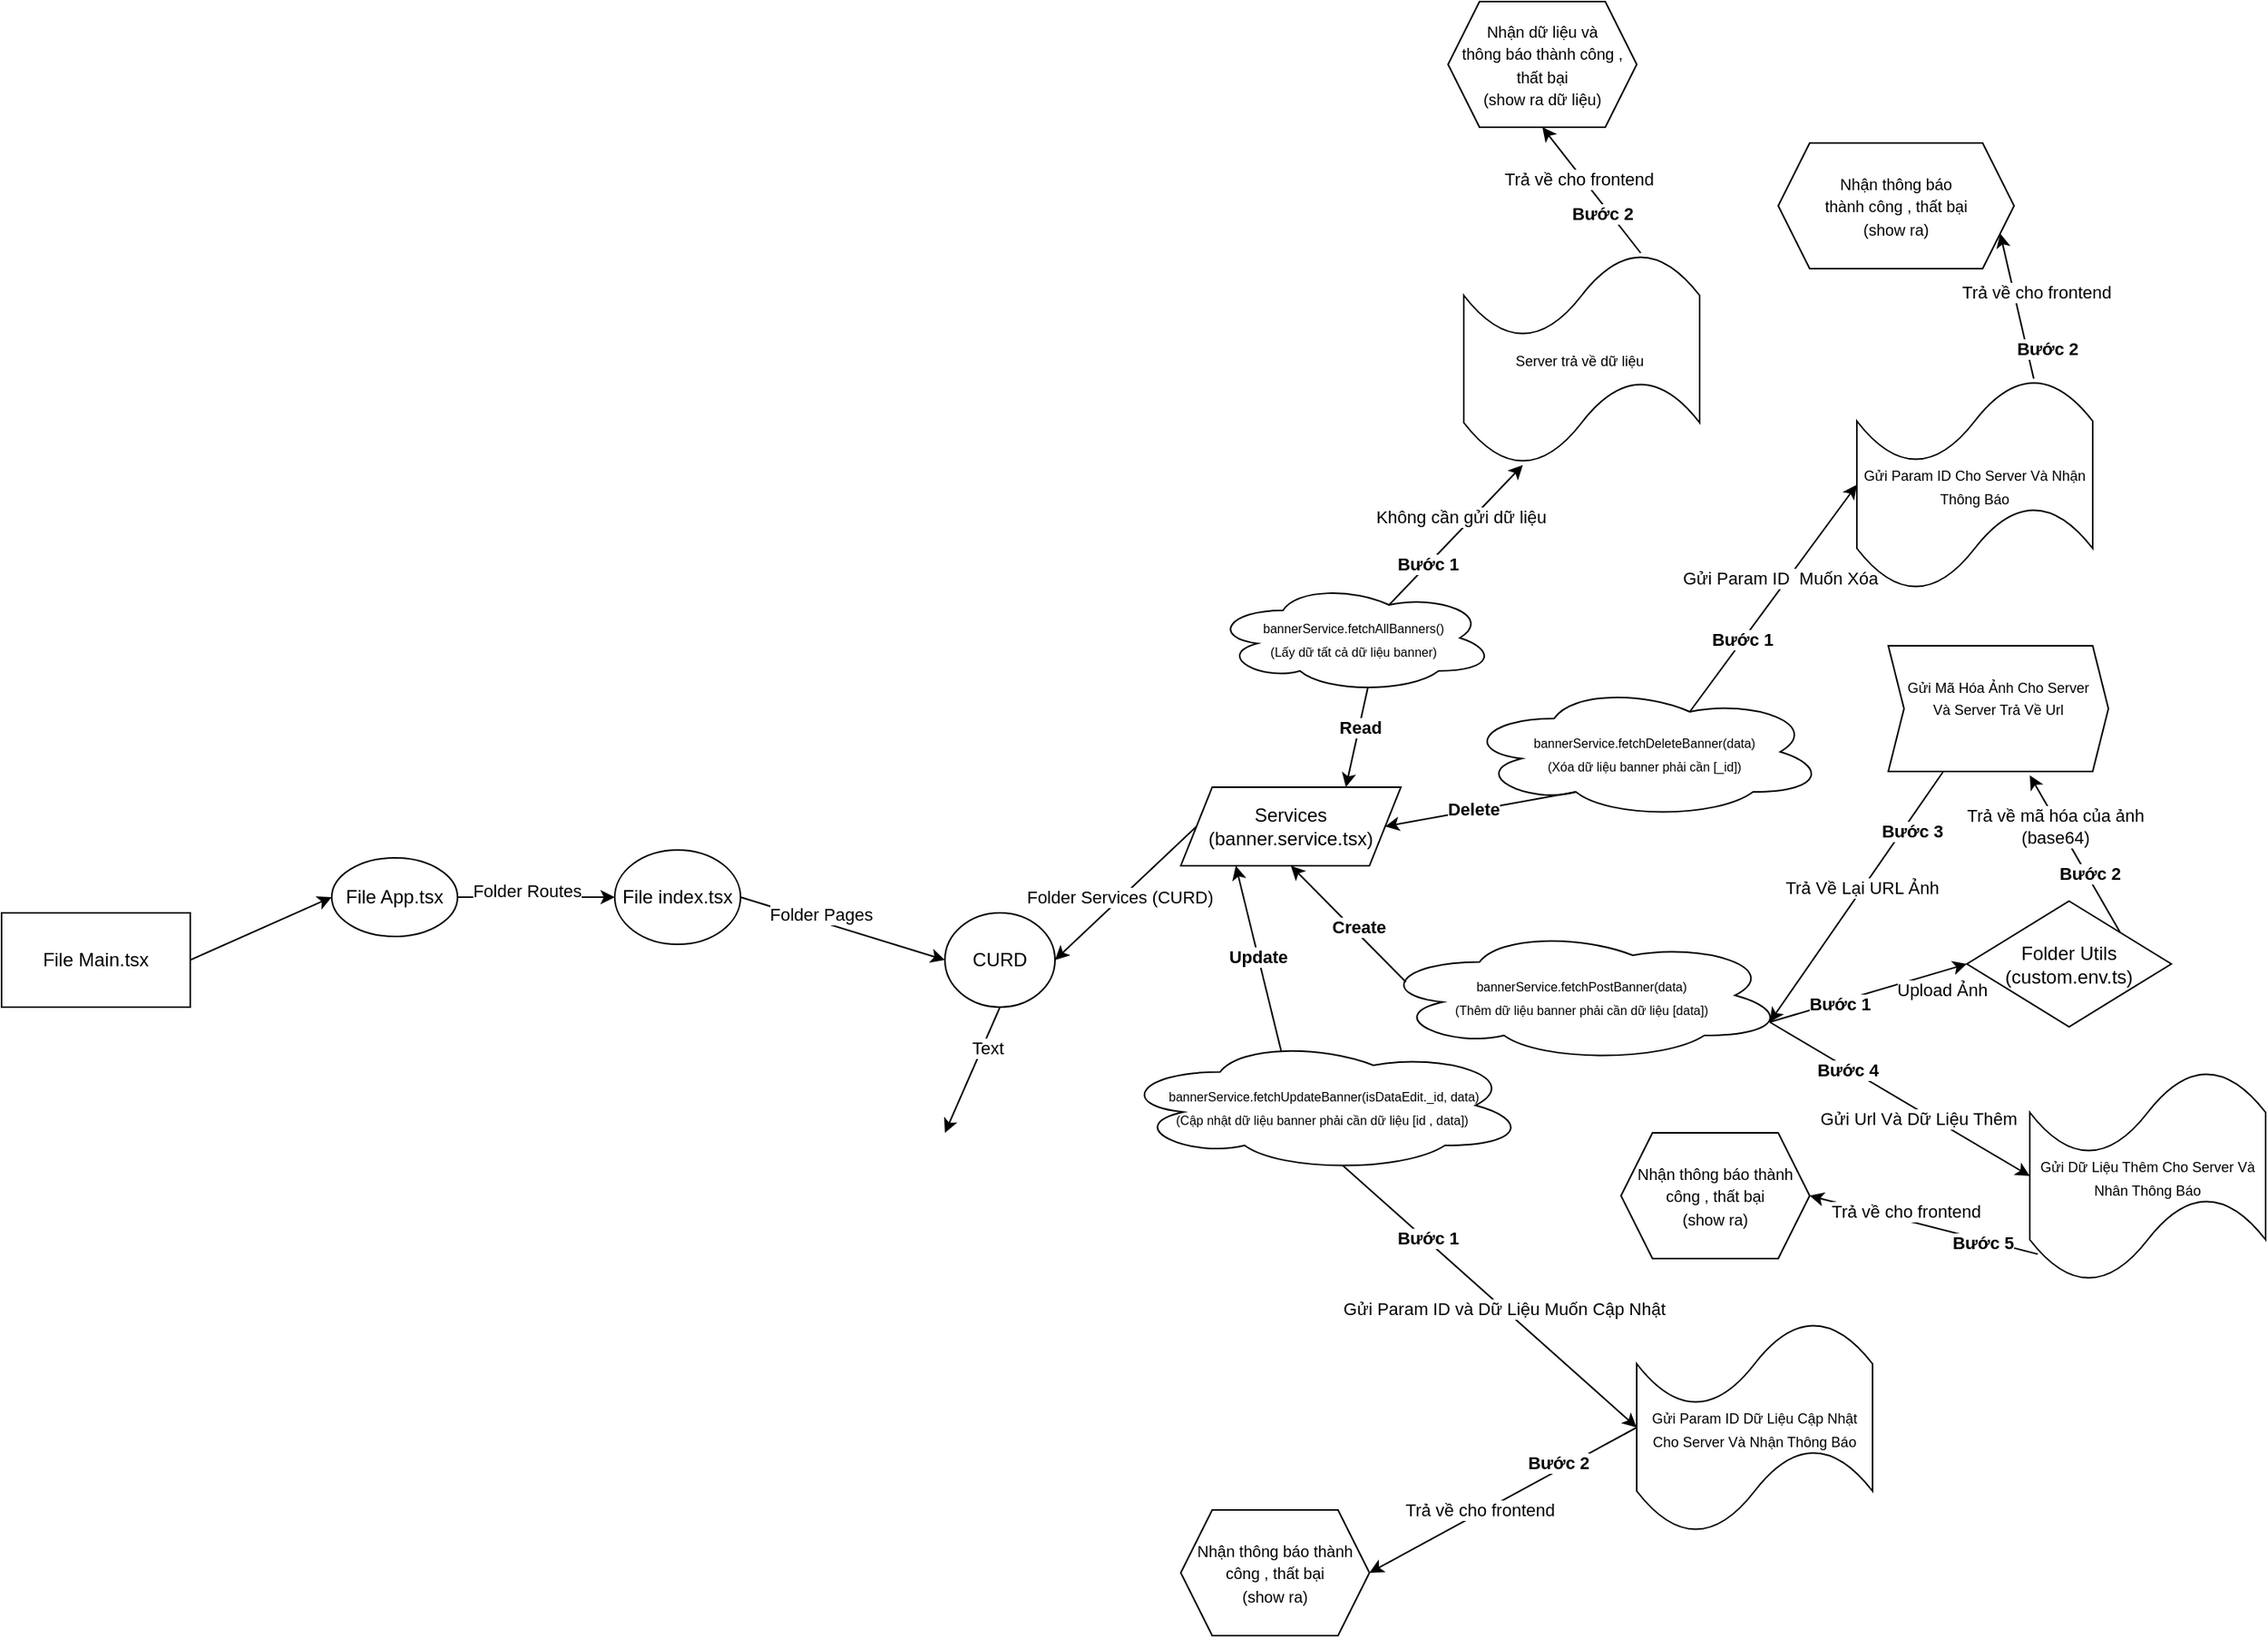 <mxfile version="22.0.8" type="github">
  <diagram name="Trang-1" id="CbWZottKJksRMsXl4OTU">
    <mxGraphModel dx="1156" dy="2420" grid="1" gridSize="10" guides="1" tooltips="1" connect="1" arrows="1" fold="1" page="1" pageScale="1" pageWidth="1200" pageHeight="1920" math="0" shadow="0">
      <root>
        <mxCell id="0" />
        <mxCell id="1" parent="0" />
        <mxCell id="X-_IwXTnalUpg8y82jki-1" value="File Main.tsx" style="rounded=0;whiteSpace=wrap;html=1;" parent="1" vertex="1">
          <mxGeometry x="50" y="330" width="120" height="60" as="geometry" />
        </mxCell>
        <mxCell id="X-_IwXTnalUpg8y82jki-2" value="" style="endArrow=classic;html=1;rounded=0;exitX=1;exitY=0.5;exitDx=0;exitDy=0;entryX=0;entryY=0.5;entryDx=0;entryDy=0;" parent="1" source="X-_IwXTnalUpg8y82jki-1" target="X-_IwXTnalUpg8y82jki-3" edge="1">
          <mxGeometry width="50" height="50" relative="1" as="geometry">
            <mxPoint x="480" y="410" as="sourcePoint" />
            <mxPoint x="210" y="320" as="targetPoint" />
          </mxGeometry>
        </mxCell>
        <mxCell id="X-_IwXTnalUpg8y82jki-3" value="File App.tsx" style="ellipse;whiteSpace=wrap;html=1;" parent="1" vertex="1">
          <mxGeometry x="260" y="295" width="80" height="50" as="geometry" />
        </mxCell>
        <mxCell id="X-_IwXTnalUpg8y82jki-4" value="" style="endArrow=classic;html=1;rounded=0;entryX=0;entryY=0.5;entryDx=0;entryDy=0;exitX=1;exitY=0.5;exitDx=0;exitDy=0;" parent="1" source="X-_IwXTnalUpg8y82jki-3" target="X-_IwXTnalUpg8y82jki-6" edge="1">
          <mxGeometry width="50" height="50" relative="1" as="geometry">
            <mxPoint x="370" y="280" as="sourcePoint" />
            <mxPoint x="480" y="280" as="targetPoint" />
          </mxGeometry>
        </mxCell>
        <mxCell id="X-_IwXTnalUpg8y82jki-28" value="Folder Routes" style="edgeLabel;html=1;align=center;verticalAlign=middle;resizable=0;points=[];" parent="X-_IwXTnalUpg8y82jki-4" vertex="1" connectable="0">
          <mxGeometry x="-0.42" y="-1" relative="1" as="geometry">
            <mxPoint x="15" y="-5" as="offset" />
          </mxGeometry>
        </mxCell>
        <mxCell id="X-_IwXTnalUpg8y82jki-6" value="File index.tsx" style="ellipse;whiteSpace=wrap;html=1;" parent="1" vertex="1">
          <mxGeometry x="440" y="290" width="80" height="60" as="geometry" />
        </mxCell>
        <mxCell id="X-_IwXTnalUpg8y82jki-7" value="" style="endArrow=classic;html=1;rounded=0;exitX=1;exitY=0.5;exitDx=0;exitDy=0;entryX=0;entryY=0.5;entryDx=0;entryDy=0;" parent="1" source="X-_IwXTnalUpg8y82jki-6" target="X-_IwXTnalUpg8y82jki-8" edge="1">
          <mxGeometry width="50" height="50" relative="1" as="geometry">
            <mxPoint x="560" y="310" as="sourcePoint" />
            <mxPoint x="600" y="310" as="targetPoint" />
          </mxGeometry>
        </mxCell>
        <mxCell id="X-_IwXTnalUpg8y82jki-24" value="Folder Pages" style="edgeLabel;html=1;align=center;verticalAlign=middle;resizable=0;points=[];" parent="X-_IwXTnalUpg8y82jki-7" vertex="1" connectable="0">
          <mxGeometry x="-0.469" y="1" relative="1" as="geometry">
            <mxPoint x="16" y="1" as="offset" />
          </mxGeometry>
        </mxCell>
        <mxCell id="X-_IwXTnalUpg8y82jki-8" value="CURD" style="ellipse;whiteSpace=wrap;html=1;" parent="1" vertex="1">
          <mxGeometry x="650" y="330" width="70" height="60" as="geometry" />
        </mxCell>
        <mxCell id="X-_IwXTnalUpg8y82jki-15" value="" style="endArrow=classic;html=1;rounded=0;entryX=1;entryY=0.5;entryDx=0;entryDy=0;exitX=0;exitY=0.5;exitDx=0;exitDy=0;" parent="1" source="X-_IwXTnalUpg8y82jki-17" target="X-_IwXTnalUpg8y82jki-8" edge="1">
          <mxGeometry width="50" height="50" relative="1" as="geometry">
            <mxPoint x="830" y="280" as="sourcePoint" />
            <mxPoint x="770" y="360" as="targetPoint" />
          </mxGeometry>
        </mxCell>
        <mxCell id="X-_IwXTnalUpg8y82jki-23" value="Folder Services (CURD)" style="edgeLabel;html=1;align=center;verticalAlign=middle;resizable=0;points=[];" parent="X-_IwXTnalUpg8y82jki-15" vertex="1" connectable="0">
          <mxGeometry x="0.322" y="-3" relative="1" as="geometry">
            <mxPoint x="12" y="-9" as="offset" />
          </mxGeometry>
        </mxCell>
        <mxCell id="X-_IwXTnalUpg8y82jki-17" value="Services&lt;br&gt;(banner.service.tsx)" style="shape=parallelogram;perimeter=parallelogramPerimeter;whiteSpace=wrap;html=1;fixedSize=1;" parent="1" vertex="1">
          <mxGeometry x="800" y="250" width="140" height="50" as="geometry" />
        </mxCell>
        <mxCell id="X-_IwXTnalUpg8y82jki-20" value="" style="endArrow=classic;html=1;rounded=0;entryX=0.75;entryY=0;entryDx=0;entryDy=0;exitX=0.55;exitY=0.95;exitDx=0;exitDy=0;exitPerimeter=0;" parent="1" source="X-_IwXTnalUpg8y82jki-22" target="X-_IwXTnalUpg8y82jki-17" edge="1">
          <mxGeometry width="50" height="50" relative="1" as="geometry">
            <mxPoint x="1020" y="273" as="sourcePoint" />
            <mxPoint x="990" y="320" as="targetPoint" />
          </mxGeometry>
        </mxCell>
        <mxCell id="_X4Y5udXrDRVniKwlJAB-36" value="&lt;b&gt;Read&lt;/b&gt;" style="edgeLabel;html=1;align=center;verticalAlign=middle;resizable=0;points=[];" vertex="1" connectable="0" parent="X-_IwXTnalUpg8y82jki-20">
          <mxGeometry x="-0.195" relative="1" as="geometry">
            <mxPoint as="offset" />
          </mxGeometry>
        </mxCell>
        <mxCell id="X-_IwXTnalUpg8y82jki-22" value="&lt;font style=&quot;font-size: 8px;&quot;&gt;bannerService.fetchAllBanners()&lt;br&gt;(Lấy dữ tất cả dữ liệu banner)&lt;br&gt;&lt;/font&gt;" style="ellipse;shape=cloud;whiteSpace=wrap;html=1;" parent="1" vertex="1">
          <mxGeometry x="820" y="120" width="180" height="70" as="geometry" />
        </mxCell>
        <mxCell id="X-_IwXTnalUpg8y82jki-30" value="&lt;font style=&quot;font-size: 8px;&quot;&gt;bannerService.fetchDeleteBanner(data)&lt;br&gt;(Xóa dữ liệu banner phải cần [_id])&lt;br&gt;&lt;/font&gt;" style="ellipse;shape=cloud;whiteSpace=wrap;html=1;" parent="1" vertex="1">
          <mxGeometry x="980" y="185" width="230" height="85" as="geometry" />
        </mxCell>
        <mxCell id="X-_IwXTnalUpg8y82jki-31" value="" style="endArrow=classic;html=1;rounded=0;entryX=1;entryY=0.5;entryDx=0;entryDy=0;exitX=0.31;exitY=0.8;exitDx=0;exitDy=0;exitPerimeter=0;" parent="1" source="X-_IwXTnalUpg8y82jki-30" target="X-_IwXTnalUpg8y82jki-17" edge="1">
          <mxGeometry width="50" height="50" relative="1" as="geometry">
            <mxPoint x="540" y="410" as="sourcePoint" />
            <mxPoint x="590" y="360" as="targetPoint" />
          </mxGeometry>
        </mxCell>
        <mxCell id="_X4Y5udXrDRVniKwlJAB-33" value="&lt;b&gt;Delete&lt;/b&gt;" style="edgeLabel;html=1;align=center;verticalAlign=middle;resizable=0;points=[];" vertex="1" connectable="0" parent="X-_IwXTnalUpg8y82jki-31">
          <mxGeometry x="0.091" y="-1" relative="1" as="geometry">
            <mxPoint x="1" as="offset" />
          </mxGeometry>
        </mxCell>
        <mxCell id="X-_IwXTnalUpg8y82jki-33" value="&lt;font style=&quot;font-size: 8px;&quot;&gt;bannerService.fetchPostBanner(data)&lt;br&gt;(Thêm dữ liệu banner phải cần dữ liệu [data])&lt;br&gt;&lt;/font&gt;" style="ellipse;shape=cloud;whiteSpace=wrap;html=1;" parent="1" vertex="1">
          <mxGeometry x="925" y="340" width="260" height="85" as="geometry" />
        </mxCell>
        <mxCell id="X-_IwXTnalUpg8y82jki-34" value="" style="endArrow=classic;html=1;rounded=0;entryX=0.5;entryY=1;entryDx=0;entryDy=0;exitX=0.07;exitY=0.4;exitDx=0;exitDy=0;exitPerimeter=0;" parent="1" source="X-_IwXTnalUpg8y82jki-33" target="X-_IwXTnalUpg8y82jki-17" edge="1">
          <mxGeometry width="50" height="50" relative="1" as="geometry">
            <mxPoint x="957" y="292" as="sourcePoint" />
            <mxPoint x="880" y="305" as="targetPoint" />
          </mxGeometry>
        </mxCell>
        <mxCell id="_X4Y5udXrDRVniKwlJAB-32" value="&lt;b&gt;Create&lt;/b&gt;" style="edgeLabel;html=1;align=center;verticalAlign=middle;resizable=0;points=[];" vertex="1" connectable="0" parent="X-_IwXTnalUpg8y82jki-34">
          <mxGeometry x="0.066" y="-1" relative="1" as="geometry">
            <mxPoint x="8" y="5" as="offset" />
          </mxGeometry>
        </mxCell>
        <mxCell id="X-_IwXTnalUpg8y82jki-35" value="&lt;font style=&quot;font-size: 8px;&quot;&gt;&amp;nbsp;bannerService.fetchUpdateBanner(isDataEdit._id, data)&lt;br&gt;(Cập nhật dữ liệu banner phải cần dữ liệu [id , data])&lt;br&gt;&lt;/font&gt;" style="ellipse;shape=cloud;whiteSpace=wrap;html=1;" parent="1" vertex="1">
          <mxGeometry x="760" y="410" width="260" height="85" as="geometry" />
        </mxCell>
        <mxCell id="X-_IwXTnalUpg8y82jki-36" value="" style="endArrow=classic;html=1;rounded=0;entryX=0.25;entryY=1;entryDx=0;entryDy=0;exitX=0.4;exitY=0.1;exitDx=0;exitDy=0;exitPerimeter=0;" parent="1" source="X-_IwXTnalUpg8y82jki-35" target="X-_IwXTnalUpg8y82jki-17" edge="1">
          <mxGeometry width="50" height="50" relative="1" as="geometry">
            <mxPoint x="848" y="437" as="sourcePoint" />
            <mxPoint x="811" y="340" as="targetPoint" />
          </mxGeometry>
        </mxCell>
        <mxCell id="_X4Y5udXrDRVniKwlJAB-35" value="&lt;b&gt;Update&lt;/b&gt;" style="edgeLabel;html=1;align=center;verticalAlign=middle;resizable=0;points=[];" vertex="1" connectable="0" parent="X-_IwXTnalUpg8y82jki-36">
          <mxGeometry x="0.024" y="-1" relative="1" as="geometry">
            <mxPoint x="-1" as="offset" />
          </mxGeometry>
        </mxCell>
        <mxCell id="X-_IwXTnalUpg8y82jki-38" value="" style="endArrow=classic;html=1;rounded=0;exitX=0.96;exitY=0.7;exitDx=0;exitDy=0;exitPerimeter=0;entryX=0;entryY=0.5;entryDx=0;entryDy=0;" parent="1" source="X-_IwXTnalUpg8y82jki-33" target="X-_IwXTnalUpg8y82jki-44" edge="1">
          <mxGeometry width="50" height="50" relative="1" as="geometry">
            <mxPoint x="1140" y="335" as="sourcePoint" />
            <mxPoint x="1210" y="377" as="targetPoint" />
          </mxGeometry>
        </mxCell>
        <mxCell id="X-_IwXTnalUpg8y82jki-45" value="Upload Ảnh" style="edgeLabel;html=1;align=center;verticalAlign=middle;resizable=0;points=[];" parent="X-_IwXTnalUpg8y82jki-38" vertex="1" connectable="0">
          <mxGeometry x="-0.244" y="2" relative="1" as="geometry">
            <mxPoint x="62" y="-5" as="offset" />
          </mxGeometry>
        </mxCell>
        <mxCell id="X-_IwXTnalUpg8y82jki-64" value="&lt;b&gt;Bước 1&lt;/b&gt;" style="edgeLabel;html=1;align=center;verticalAlign=middle;resizable=0;points=[];" parent="X-_IwXTnalUpg8y82jki-38" vertex="1" connectable="0">
          <mxGeometry x="-0.52" y="-1" relative="1" as="geometry">
            <mxPoint x="14" y="-4" as="offset" />
          </mxGeometry>
        </mxCell>
        <mxCell id="X-_IwXTnalUpg8y82jki-44" value="Folder Utils&lt;br&gt;(custom.env.ts)" style="rhombus;whiteSpace=wrap;html=1;" parent="1" vertex="1">
          <mxGeometry x="1300" y="322.5" width="130" height="80" as="geometry" />
        </mxCell>
        <mxCell id="X-_IwXTnalUpg8y82jki-46" value="" style="endArrow=classic;html=1;rounded=0;exitX=1;exitY=0;exitDx=0;exitDy=0;entryX=0.5;entryY=1;entryDx=0;entryDy=0;" parent="1" source="X-_IwXTnalUpg8y82jki-44" edge="1">
          <mxGeometry width="50" height="50" relative="1" as="geometry">
            <mxPoint x="1180" y="342.5" as="sourcePoint" />
            <mxPoint x="1340" y="242.5" as="targetPoint" />
          </mxGeometry>
        </mxCell>
        <mxCell id="X-_IwXTnalUpg8y82jki-49" value="Trả về mã hóa của ảnh&lt;br&gt;(base64)" style="edgeLabel;html=1;align=center;verticalAlign=middle;resizable=0;points=[];" parent="X-_IwXTnalUpg8y82jki-46" vertex="1" connectable="0">
          <mxGeometry x="0.001" y="-5" relative="1" as="geometry">
            <mxPoint x="-17" y="-15" as="offset" />
          </mxGeometry>
        </mxCell>
        <mxCell id="X-_IwXTnalUpg8y82jki-65" value="&lt;b&gt;Bước 2&lt;/b&gt;" style="edgeLabel;html=1;align=center;verticalAlign=middle;resizable=0;points=[];" parent="X-_IwXTnalUpg8y82jki-46" vertex="1" connectable="0">
          <mxGeometry x="-0.32" relative="1" as="geometry">
            <mxPoint y="-4" as="offset" />
          </mxGeometry>
        </mxCell>
        <mxCell id="X-_IwXTnalUpg8y82jki-52" value="&lt;font style=&quot;font-size: 9px;&quot;&gt;Gửi Mã Hóa Ảnh Cho Server &lt;br&gt;Và Server Trả Về Url&lt;br&gt;&lt;br&gt;&lt;/font&gt;" style="shape=step;perimeter=stepPerimeter;whiteSpace=wrap;html=1;fixedSize=1;size=10;" parent="1" vertex="1">
          <mxGeometry x="1250" y="160" width="140" height="80" as="geometry" />
        </mxCell>
        <mxCell id="X-_IwXTnalUpg8y82jki-56" value="&lt;font style=&quot;font-size: 9px;&quot;&gt;Gửi Dữ Liệu Thêm Cho Server Và Nhân Thông Báo&lt;/font&gt;" style="shape=tape;whiteSpace=wrap;html=1;" parent="1" vertex="1">
          <mxGeometry x="1340" y="430" width="150" height="135" as="geometry" />
        </mxCell>
        <mxCell id="X-_IwXTnalUpg8y82jki-60" value="" style="endArrow=classic;html=1;rounded=0;exitX=0.25;exitY=1;exitDx=0;exitDy=0;entryX=0.96;entryY=0.7;entryDx=0;entryDy=0;entryPerimeter=0;" parent="1" source="X-_IwXTnalUpg8y82jki-52" target="X-_IwXTnalUpg8y82jki-33" edge="1">
          <mxGeometry width="50" height="50" relative="1" as="geometry">
            <mxPoint x="1190" y="300" as="sourcePoint" />
            <mxPoint x="1240" y="250" as="targetPoint" />
          </mxGeometry>
        </mxCell>
        <mxCell id="X-_IwXTnalUpg8y82jki-63" value="Trả Về Lại URL Ảnh" style="edgeLabel;html=1;align=center;verticalAlign=middle;resizable=0;points=[];" parent="X-_IwXTnalUpg8y82jki-60" vertex="1" connectable="0">
          <mxGeometry x="-0.068" y="-1" relative="1" as="geometry">
            <mxPoint as="offset" />
          </mxGeometry>
        </mxCell>
        <mxCell id="X-_IwXTnalUpg8y82jki-66" value="&lt;b&gt;Bước 3&lt;/b&gt;" style="edgeLabel;html=1;align=center;verticalAlign=middle;resizable=0;points=[];" parent="X-_IwXTnalUpg8y82jki-60" vertex="1" connectable="0">
          <mxGeometry x="-0.337" y="-2" relative="1" as="geometry">
            <mxPoint x="18" y="-14" as="offset" />
          </mxGeometry>
        </mxCell>
        <mxCell id="X-_IwXTnalUpg8y82jki-61" value="" style="endArrow=classic;html=1;rounded=0;exitX=0.96;exitY=0.7;exitDx=0;exitDy=0;exitPerimeter=0;entryX=0;entryY=0.5;entryDx=0;entryDy=0;entryPerimeter=0;" parent="1" source="X-_IwXTnalUpg8y82jki-33" target="X-_IwXTnalUpg8y82jki-56" edge="1">
          <mxGeometry width="50" height="50" relative="1" as="geometry">
            <mxPoint x="1240" y="390" as="sourcePoint" />
            <mxPoint x="1290" y="340" as="targetPoint" />
          </mxGeometry>
        </mxCell>
        <mxCell id="X-_IwXTnalUpg8y82jki-62" value="Gửi Url Và Dữ Liệu Thêm" style="edgeLabel;html=1;align=center;verticalAlign=middle;resizable=0;points=[];" parent="X-_IwXTnalUpg8y82jki-61" vertex="1" connectable="0">
          <mxGeometry x="0.018" y="-3" relative="1" as="geometry">
            <mxPoint x="11" y="9" as="offset" />
          </mxGeometry>
        </mxCell>
        <mxCell id="X-_IwXTnalUpg8y82jki-67" value="&lt;b&gt;Bước 4&lt;/b&gt;" style="edgeLabel;html=1;align=center;verticalAlign=middle;resizable=0;points=[];" parent="X-_IwXTnalUpg8y82jki-61" vertex="1" connectable="0">
          <mxGeometry x="-0.564" y="2" relative="1" as="geometry">
            <mxPoint x="12" y="11" as="offset" />
          </mxGeometry>
        </mxCell>
        <mxCell id="X-_IwXTnalUpg8y82jki-68" value="" style="endArrow=classic;html=1;rounded=0;exitX=0.034;exitY=0.868;exitDx=0;exitDy=0;exitPerimeter=0;entryX=1;entryY=0.5;entryDx=0;entryDy=0;" parent="1" source="X-_IwXTnalUpg8y82jki-56" target="X-_IwXTnalUpg8y82jki-69" edge="1">
          <mxGeometry width="50" height="50" relative="1" as="geometry">
            <mxPoint x="1060" y="580" as="sourcePoint" />
            <mxPoint x="1320" y="630" as="targetPoint" />
          </mxGeometry>
        </mxCell>
        <mxCell id="X-_IwXTnalUpg8y82jki-71" value="&lt;b&gt;Bước 5&lt;/b&gt;" style="edgeLabel;html=1;align=center;verticalAlign=middle;resizable=0;points=[];" parent="X-_IwXTnalUpg8y82jki-68" vertex="1" connectable="0">
          <mxGeometry x="0.057" y="-1" relative="1" as="geometry">
            <mxPoint x="41" y="13" as="offset" />
          </mxGeometry>
        </mxCell>
        <mxCell id="X-_IwXTnalUpg8y82jki-72" value="Trả về cho frontend" style="edgeLabel;html=1;align=center;verticalAlign=middle;resizable=0;points=[];" parent="X-_IwXTnalUpg8y82jki-68" vertex="1" connectable="0">
          <mxGeometry x="0.407" y="1" relative="1" as="geometry">
            <mxPoint x="18" y="-2" as="offset" />
          </mxGeometry>
        </mxCell>
        <mxCell id="X-_IwXTnalUpg8y82jki-69" value="&lt;font style=&quot;font-size: 10px;&quot;&gt;Nhận thông báo thành công , thất bại&lt;br&gt;(show ra)&lt;br&gt;&lt;/font&gt;" style="shape=hexagon;perimeter=hexagonPerimeter2;whiteSpace=wrap;html=1;fixedSize=1;" parent="1" vertex="1">
          <mxGeometry x="1080" y="470" width="120" height="80" as="geometry" />
        </mxCell>
        <mxCell id="X-_IwXTnalUpg8y82jki-73" value="" style="endArrow=classic;html=1;rounded=0;exitX=0.5;exitY=1;exitDx=0;exitDy=0;" parent="1" source="X-_IwXTnalUpg8y82jki-8" edge="1">
          <mxGeometry width="50" height="50" relative="1" as="geometry">
            <mxPoint x="670" y="540" as="sourcePoint" />
            <mxPoint x="650" y="470" as="targetPoint" />
          </mxGeometry>
        </mxCell>
        <mxCell id="_X4Y5udXrDRVniKwlJAB-31" value="Text" style="edgeLabel;html=1;align=center;verticalAlign=middle;resizable=0;points=[];" vertex="1" connectable="0" parent="X-_IwXTnalUpg8y82jki-73">
          <mxGeometry x="-0.19" y="6" relative="1" as="geometry">
            <mxPoint y="-9" as="offset" />
          </mxGeometry>
        </mxCell>
        <mxCell id="_X4Y5udXrDRVniKwlJAB-2" value="" style="endArrow=classic;html=1;rounded=0;exitX=0.55;exitY=0.95;exitDx=0;exitDy=0;exitPerimeter=0;entryX=0;entryY=0.5;entryDx=0;entryDy=0;entryPerimeter=0;" edge="1" parent="1" source="X-_IwXTnalUpg8y82jki-35" target="_X4Y5udXrDRVniKwlJAB-5">
          <mxGeometry width="50" height="50" relative="1" as="geometry">
            <mxPoint x="920" y="550" as="sourcePoint" />
            <mxPoint x="1020" y="620" as="targetPoint" />
          </mxGeometry>
        </mxCell>
        <mxCell id="_X4Y5udXrDRVniKwlJAB-3" value="Gửi Param ID và Dữ Liệu Muốn Cập Nhật&amp;nbsp;" style="edgeLabel;html=1;align=center;verticalAlign=middle;resizable=0;points=[];" vertex="1" connectable="0" parent="_X4Y5udXrDRVniKwlJAB-2">
          <mxGeometry x="0.018" y="-3" relative="1" as="geometry">
            <mxPoint x="11" y="4" as="offset" />
          </mxGeometry>
        </mxCell>
        <mxCell id="_X4Y5udXrDRVniKwlJAB-4" value="&lt;b&gt;Bước 1&lt;/b&gt;" style="edgeLabel;html=1;align=center;verticalAlign=middle;resizable=0;points=[];" vertex="1" connectable="0" parent="_X4Y5udXrDRVniKwlJAB-2">
          <mxGeometry x="-0.564" y="2" relative="1" as="geometry">
            <mxPoint x="12" y="11" as="offset" />
          </mxGeometry>
        </mxCell>
        <mxCell id="_X4Y5udXrDRVniKwlJAB-5" value="&lt;font style=&quot;font-size: 9px;&quot;&gt;Gửi Param ID Dữ Liệu Cập Nhật Cho Server Và Nhận Thông Báo&lt;/font&gt;" style="shape=tape;whiteSpace=wrap;html=1;" vertex="1" parent="1">
          <mxGeometry x="1090" y="590" width="150" height="135" as="geometry" />
        </mxCell>
        <mxCell id="_X4Y5udXrDRVniKwlJAB-6" value="" style="endArrow=classic;html=1;rounded=0;exitX=0;exitY=0.5;exitDx=0;exitDy=0;exitPerimeter=0;entryX=1;entryY=0.5;entryDx=0;entryDy=0;" edge="1" parent="1" source="_X4Y5udXrDRVniKwlJAB-5" target="_X4Y5udXrDRVniKwlJAB-9">
          <mxGeometry width="50" height="50" relative="1" as="geometry">
            <mxPoint x="980" y="680" as="sourcePoint" />
            <mxPoint x="850" y="660" as="targetPoint" />
          </mxGeometry>
        </mxCell>
        <mxCell id="_X4Y5udXrDRVniKwlJAB-7" value="&lt;b&gt;Bước 2&lt;/b&gt;" style="edgeLabel;html=1;align=center;verticalAlign=middle;resizable=0;points=[];" vertex="1" connectable="0" parent="_X4Y5udXrDRVniKwlJAB-6">
          <mxGeometry x="0.057" y="-1" relative="1" as="geometry">
            <mxPoint x="40" y="-26" as="offset" />
          </mxGeometry>
        </mxCell>
        <mxCell id="_X4Y5udXrDRVniKwlJAB-8" value="Trả về cho frontend" style="edgeLabel;html=1;align=center;verticalAlign=middle;resizable=0;points=[];" vertex="1" connectable="0" parent="_X4Y5udXrDRVniKwlJAB-6">
          <mxGeometry x="0.407" y="1" relative="1" as="geometry">
            <mxPoint x="19" y="-14" as="offset" />
          </mxGeometry>
        </mxCell>
        <mxCell id="_X4Y5udXrDRVniKwlJAB-9" value="&lt;font style=&quot;font-size: 10px;&quot;&gt;Nhận thông báo thành công , thất bại&lt;br&gt;(show ra)&lt;br&gt;&lt;/font&gt;" style="shape=hexagon;perimeter=hexagonPerimeter2;whiteSpace=wrap;html=1;fixedSize=1;" vertex="1" parent="1">
          <mxGeometry x="800" y="710" width="120" height="80" as="geometry" />
        </mxCell>
        <mxCell id="_X4Y5udXrDRVniKwlJAB-10" value="" style="endArrow=classic;html=1;rounded=0;exitX=0.625;exitY=0.2;exitDx=0;exitDy=0;exitPerimeter=0;entryX=0;entryY=0.5;entryDx=0;entryDy=0;entryPerimeter=0;" edge="1" parent="1" source="X-_IwXTnalUpg8y82jki-30" target="_X4Y5udXrDRVniKwlJAB-13">
          <mxGeometry width="50" height="50" relative="1" as="geometry">
            <mxPoint x="1053" y="71.5" as="sourcePoint" />
            <mxPoint x="1180" y="50" as="targetPoint" />
          </mxGeometry>
        </mxCell>
        <mxCell id="_X4Y5udXrDRVniKwlJAB-11" value="Gửi Param ID&amp;nbsp; Muốn Xóa" style="edgeLabel;html=1;align=center;verticalAlign=middle;resizable=0;points=[];" vertex="1" connectable="0" parent="_X4Y5udXrDRVniKwlJAB-10">
          <mxGeometry x="0.018" y="-3" relative="1" as="geometry">
            <mxPoint y="-13" as="offset" />
          </mxGeometry>
        </mxCell>
        <mxCell id="_X4Y5udXrDRVniKwlJAB-12" value="&lt;b&gt;Bước 1&lt;/b&gt;" style="edgeLabel;html=1;align=center;verticalAlign=middle;resizable=0;points=[];" vertex="1" connectable="0" parent="_X4Y5udXrDRVniKwlJAB-10">
          <mxGeometry x="-0.564" y="2" relative="1" as="geometry">
            <mxPoint x="12" y="-14" as="offset" />
          </mxGeometry>
        </mxCell>
        <mxCell id="_X4Y5udXrDRVniKwlJAB-13" value="&lt;font style=&quot;font-size: 9px;&quot;&gt;Gửi Param ID Cho Server Và Nhận Thông Báo&lt;/font&gt;" style="shape=tape;whiteSpace=wrap;html=1;" vertex="1" parent="1">
          <mxGeometry x="1230" y="-10" width="150" height="135" as="geometry" />
        </mxCell>
        <mxCell id="_X4Y5udXrDRVniKwlJAB-14" value="" style="endArrow=classic;html=1;rounded=0;exitX=0.75;exitY=0;exitDx=0;exitDy=0;exitPerimeter=0;entryX=1;entryY=0.75;entryDx=0;entryDy=0;" edge="1" parent="1" source="_X4Y5udXrDRVniKwlJAB-13" target="_X4Y5udXrDRVniKwlJAB-17">
          <mxGeometry width="50" height="50" relative="1" as="geometry">
            <mxPoint x="1200" y="-20" as="sourcePoint" />
            <mxPoint x="990" y="10" as="targetPoint" />
          </mxGeometry>
        </mxCell>
        <mxCell id="_X4Y5udXrDRVniKwlJAB-15" value="&lt;b&gt;Bước 2&lt;/b&gt;" style="edgeLabel;html=1;align=center;verticalAlign=middle;resizable=0;points=[];" vertex="1" connectable="0" parent="_X4Y5udXrDRVniKwlJAB-14">
          <mxGeometry x="0.057" y="-1" relative="1" as="geometry">
            <mxPoint x="19" y="30" as="offset" />
          </mxGeometry>
        </mxCell>
        <mxCell id="_X4Y5udXrDRVniKwlJAB-16" value="Trả về cho frontend" style="edgeLabel;html=1;align=center;verticalAlign=middle;resizable=0;points=[];" vertex="1" connectable="0" parent="_X4Y5udXrDRVniKwlJAB-14">
          <mxGeometry x="0.407" y="1" relative="1" as="geometry">
            <mxPoint x="17" y="9" as="offset" />
          </mxGeometry>
        </mxCell>
        <mxCell id="_X4Y5udXrDRVniKwlJAB-17" value="&lt;font style=&quot;font-size: 10px;&quot;&gt;Nhận thông báo &lt;br&gt;thành công , thất bại&lt;br&gt;(show ra)&lt;br&gt;&lt;/font&gt;" style="shape=hexagon;perimeter=hexagonPerimeter2;whiteSpace=wrap;html=1;fixedSize=1;" vertex="1" parent="1">
          <mxGeometry x="1180" y="-160" width="150" height="80" as="geometry" />
        </mxCell>
        <mxCell id="_X4Y5udXrDRVniKwlJAB-19" value="" style="endArrow=classic;html=1;rounded=0;exitX=0.625;exitY=0.2;exitDx=0;exitDy=0;exitPerimeter=0;entryX=0.25;entryY=1;entryDx=0;entryDy=0;entryPerimeter=0;" edge="1" parent="1" source="X-_IwXTnalUpg8y82jki-22" target="_X4Y5udXrDRVniKwlJAB-23">
          <mxGeometry width="50" height="50" relative="1" as="geometry">
            <mxPoint x="970" y="139" as="sourcePoint" />
            <mxPoint x="950" as="targetPoint" />
          </mxGeometry>
        </mxCell>
        <mxCell id="_X4Y5udXrDRVniKwlJAB-20" value="Không cần gửi dữ liệu" style="edgeLabel;html=1;align=center;verticalAlign=middle;resizable=0;points=[];" vertex="1" connectable="0" parent="_X4Y5udXrDRVniKwlJAB-19">
          <mxGeometry x="0.018" y="-3" relative="1" as="geometry">
            <mxPoint y="-13" as="offset" />
          </mxGeometry>
        </mxCell>
        <mxCell id="_X4Y5udXrDRVniKwlJAB-21" value="&lt;b&gt;Bước 1&lt;/b&gt;" style="edgeLabel;html=1;align=center;verticalAlign=middle;resizable=0;points=[];" vertex="1" connectable="0" parent="_X4Y5udXrDRVniKwlJAB-19">
          <mxGeometry x="-0.564" y="2" relative="1" as="geometry">
            <mxPoint x="7" y="-5" as="offset" />
          </mxGeometry>
        </mxCell>
        <mxCell id="_X4Y5udXrDRVniKwlJAB-23" value="&lt;font style=&quot;font-size: 9px;&quot;&gt;Server trả về dữ liệu&amp;nbsp;&lt;/font&gt;" style="shape=tape;whiteSpace=wrap;html=1;" vertex="1" parent="1">
          <mxGeometry x="980" y="-90" width="150" height="135" as="geometry" />
        </mxCell>
        <mxCell id="_X4Y5udXrDRVniKwlJAB-24" value="" style="endArrow=classic;html=1;rounded=0;exitX=0.75;exitY=0;exitDx=0;exitDy=0;exitPerimeter=0;entryX=0.5;entryY=1;entryDx=0;entryDy=0;" edge="1" parent="1" source="_X4Y5udXrDRVniKwlJAB-23" target="_X4Y5udXrDRVniKwlJAB-27">
          <mxGeometry width="50" height="50" relative="1" as="geometry">
            <mxPoint x="985" y="-50" as="sourcePoint" />
            <mxPoint x="970" y="-170" as="targetPoint" />
          </mxGeometry>
        </mxCell>
        <mxCell id="_X4Y5udXrDRVniKwlJAB-25" value="&lt;b&gt;Bước 2&lt;/b&gt;" style="edgeLabel;html=1;align=center;verticalAlign=middle;resizable=0;points=[];" vertex="1" connectable="0" parent="_X4Y5udXrDRVniKwlJAB-24">
          <mxGeometry x="0.057" y="-1" relative="1" as="geometry">
            <mxPoint x="7" y="18" as="offset" />
          </mxGeometry>
        </mxCell>
        <mxCell id="_X4Y5udXrDRVniKwlJAB-26" value="Trả về cho frontend" style="edgeLabel;html=1;align=center;verticalAlign=middle;resizable=0;points=[];" vertex="1" connectable="0" parent="_X4Y5udXrDRVniKwlJAB-24">
          <mxGeometry x="0.407" y="1" relative="1" as="geometry">
            <mxPoint x="5" y="8" as="offset" />
          </mxGeometry>
        </mxCell>
        <mxCell id="_X4Y5udXrDRVniKwlJAB-27" value="&lt;font style=&quot;font-size: 10px;&quot;&gt;Nhận dữ liệu và &lt;br&gt;thông báo thành công , thất bại&lt;br&gt;(show ra dữ liệu)&lt;br&gt;&lt;/font&gt;" style="shape=hexagon;perimeter=hexagonPerimeter2;whiteSpace=wrap;html=1;fixedSize=1;" vertex="1" parent="1">
          <mxGeometry x="970" y="-250" width="120" height="80" as="geometry" />
        </mxCell>
      </root>
    </mxGraphModel>
  </diagram>
</mxfile>
